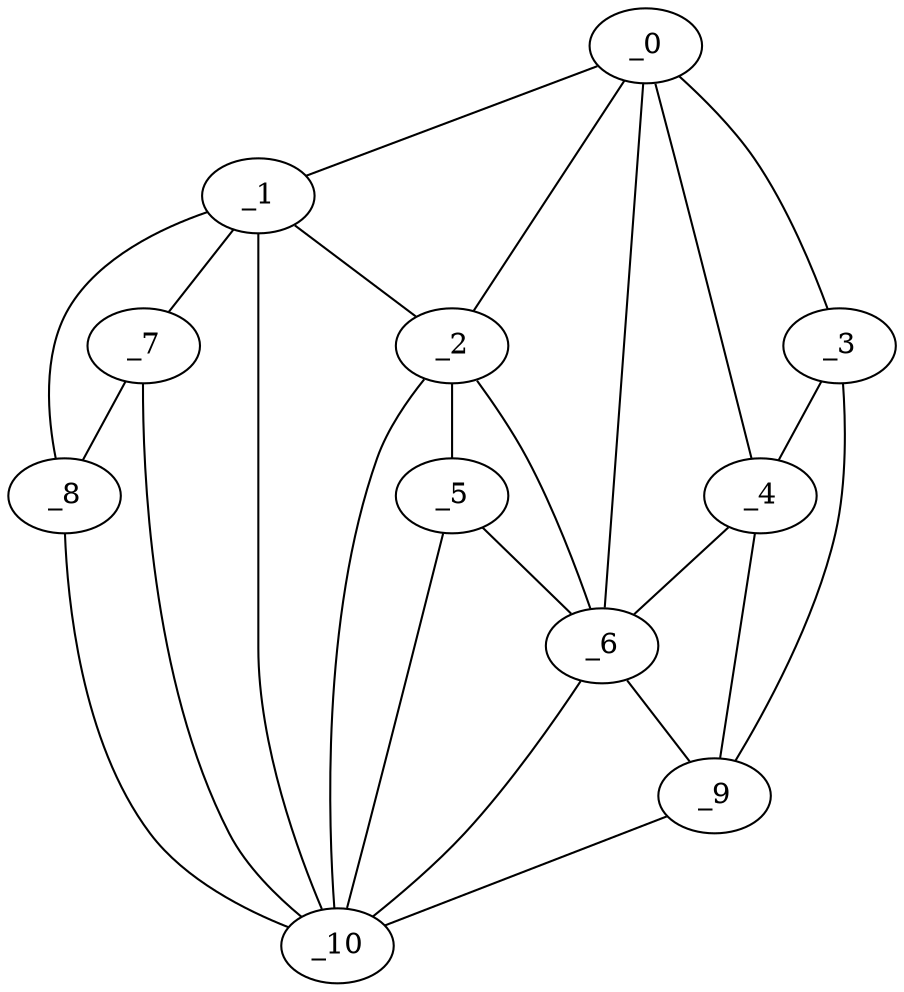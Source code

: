 graph "obj22__245.gxl" {
	_0	 [x=47,
		y=113];
	_1	 [x=49,
		y=6];
	_0 -- _1	 [valence=1];
	_2	 [x=50,
		y=72];
	_0 -- _2	 [valence=1];
	_3	 [x=55,
		y=121];
	_0 -- _3	 [valence=1];
	_4	 [x=65,
		y=104];
	_0 -- _4	 [valence=2];
	_6	 [x=66,
		y=91];
	_0 -- _6	 [valence=1];
	_1 -- _2	 [valence=2];
	_7	 [x=81,
		y=20];
	_1 -- _7	 [valence=1];
	_8	 [x=82,
		y=9];
	_1 -- _8	 [valence=1];
	_10	 [x=83,
		y=54];
	_1 -- _10	 [valence=2];
	_5	 [x=66,
		y=72];
	_2 -- _5	 [valence=1];
	_2 -- _6	 [valence=2];
	_2 -- _10	 [valence=1];
	_3 -- _4	 [valence=2];
	_9	 [x=82,
		y=123];
	_3 -- _9	 [valence=1];
	_4 -- _6	 [valence=2];
	_4 -- _9	 [valence=2];
	_5 -- _6	 [valence=2];
	_5 -- _10	 [valence=2];
	_6 -- _9	 [valence=2];
	_6 -- _10	 [valence=1];
	_7 -- _8	 [valence=2];
	_7 -- _10	 [valence=2];
	_8 -- _10	 [valence=1];
	_9 -- _10	 [valence=1];
}
